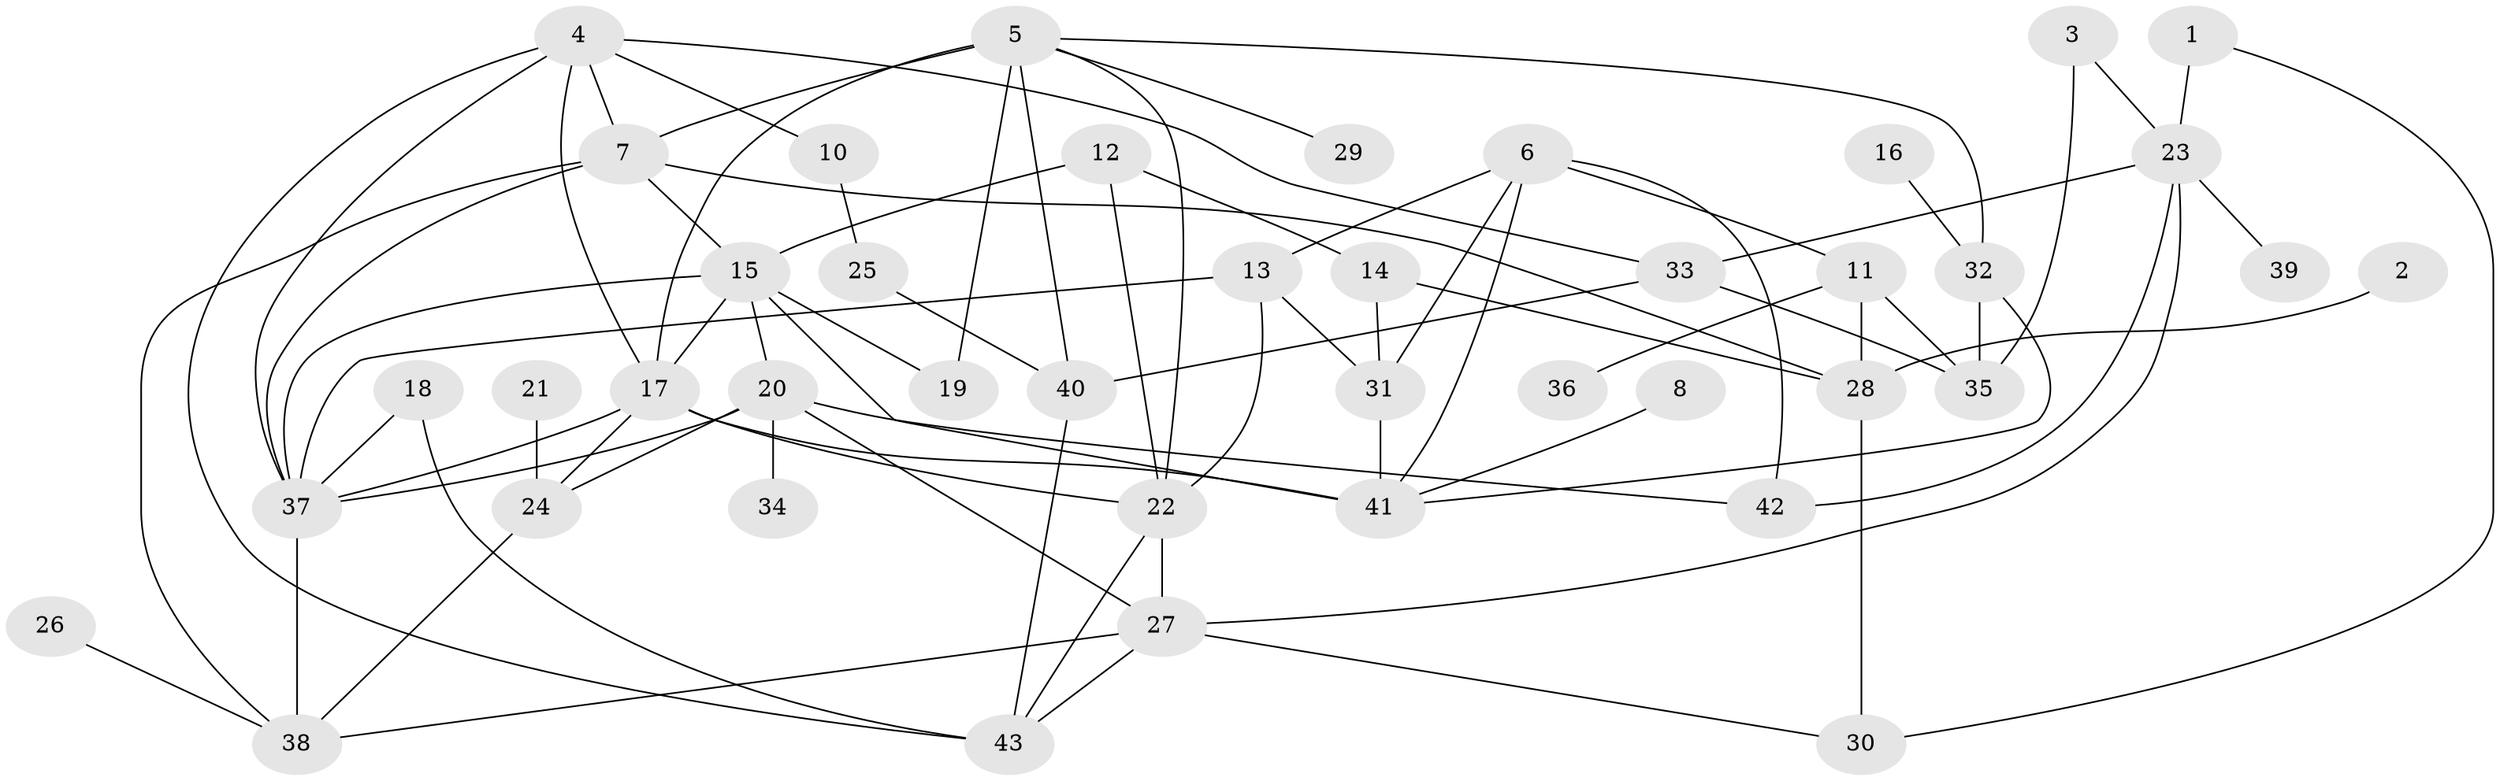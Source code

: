 // original degree distribution, {6: 0.023255813953488372, 2: 0.26744186046511625, 3: 0.2558139534883721, 4: 0.20930232558139536, 1: 0.10465116279069768, 5: 0.11627906976744186, 7: 0.011627906976744186, 0: 0.011627906976744186}
// Generated by graph-tools (version 1.1) at 2025/35/03/04/25 23:35:49]
// undirected, 42 vertices, 78 edges
graph export_dot {
  node [color=gray90,style=filled];
  1;
  2;
  3;
  4;
  5;
  6;
  7;
  8;
  10;
  11;
  12;
  13;
  14;
  15;
  16;
  17;
  18;
  19;
  20;
  21;
  22;
  23;
  24;
  25;
  26;
  27;
  28;
  29;
  30;
  31;
  32;
  33;
  34;
  35;
  36;
  37;
  38;
  39;
  40;
  41;
  42;
  43;
  1 -- 23 [weight=1.0];
  1 -- 30 [weight=1.0];
  2 -- 28 [weight=1.0];
  3 -- 23 [weight=1.0];
  3 -- 35 [weight=1.0];
  4 -- 7 [weight=1.0];
  4 -- 10 [weight=1.0];
  4 -- 17 [weight=1.0];
  4 -- 33 [weight=2.0];
  4 -- 37 [weight=2.0];
  4 -- 43 [weight=1.0];
  5 -- 7 [weight=1.0];
  5 -- 17 [weight=1.0];
  5 -- 19 [weight=1.0];
  5 -- 22 [weight=1.0];
  5 -- 29 [weight=1.0];
  5 -- 32 [weight=1.0];
  5 -- 40 [weight=1.0];
  6 -- 11 [weight=1.0];
  6 -- 13 [weight=1.0];
  6 -- 31 [weight=2.0];
  6 -- 41 [weight=1.0];
  6 -- 42 [weight=1.0];
  7 -- 15 [weight=1.0];
  7 -- 28 [weight=2.0];
  7 -- 37 [weight=1.0];
  7 -- 38 [weight=1.0];
  8 -- 41 [weight=1.0];
  10 -- 25 [weight=1.0];
  11 -- 28 [weight=1.0];
  11 -- 35 [weight=1.0];
  11 -- 36 [weight=1.0];
  12 -- 14 [weight=1.0];
  12 -- 15 [weight=2.0];
  12 -- 22 [weight=1.0];
  13 -- 22 [weight=1.0];
  13 -- 31 [weight=1.0];
  13 -- 37 [weight=1.0];
  14 -- 28 [weight=1.0];
  14 -- 31 [weight=1.0];
  15 -- 17 [weight=2.0];
  15 -- 19 [weight=1.0];
  15 -- 20 [weight=1.0];
  15 -- 37 [weight=1.0];
  15 -- 41 [weight=2.0];
  16 -- 32 [weight=1.0];
  17 -- 22 [weight=1.0];
  17 -- 24 [weight=1.0];
  17 -- 37 [weight=1.0];
  17 -- 41 [weight=1.0];
  18 -- 37 [weight=1.0];
  18 -- 43 [weight=1.0];
  20 -- 24 [weight=1.0];
  20 -- 27 [weight=1.0];
  20 -- 34 [weight=1.0];
  20 -- 37 [weight=1.0];
  20 -- 42 [weight=1.0];
  21 -- 24 [weight=2.0];
  22 -- 27 [weight=1.0];
  22 -- 43 [weight=1.0];
  23 -- 27 [weight=1.0];
  23 -- 33 [weight=1.0];
  23 -- 39 [weight=1.0];
  23 -- 42 [weight=1.0];
  24 -- 38 [weight=1.0];
  25 -- 40 [weight=1.0];
  26 -- 38 [weight=1.0];
  27 -- 30 [weight=1.0];
  27 -- 38 [weight=1.0];
  27 -- 43 [weight=1.0];
  28 -- 30 [weight=1.0];
  31 -- 41 [weight=2.0];
  32 -- 35 [weight=1.0];
  32 -- 41 [weight=1.0];
  33 -- 35 [weight=1.0];
  33 -- 40 [weight=1.0];
  37 -- 38 [weight=1.0];
  40 -- 43 [weight=1.0];
}
